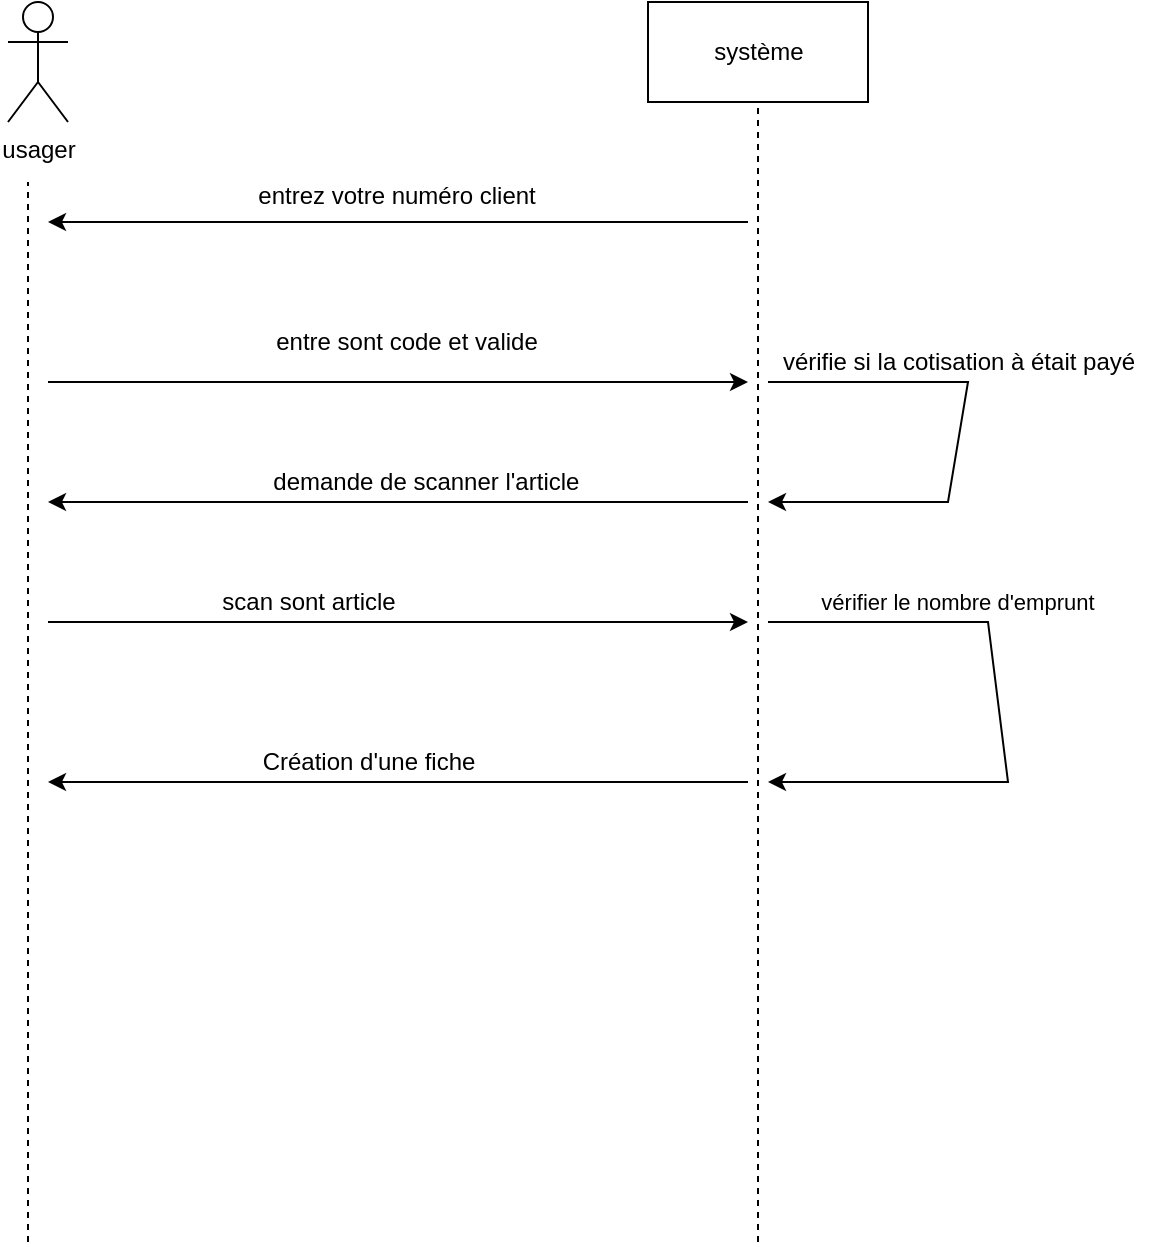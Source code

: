 <mxfile version="16.0.0" type="github">
  <diagram id="kgpKYQtTHZ0yAKxKKP6v" name="Page-1">
    <mxGraphModel dx="1350" dy="773" grid="1" gridSize="10" guides="1" tooltips="1" connect="1" arrows="1" fold="1" page="1" pageScale="1" pageWidth="850" pageHeight="1100" math="0" shadow="0">
      <root>
        <mxCell id="0" />
        <mxCell id="1" parent="0" />
        <mxCell id="Xf4pGCJA_2V8HKtEPTvi-1" value="usager" style="shape=umlActor;verticalLabelPosition=bottom;verticalAlign=top;html=1;outlineConnect=0;" vertex="1" parent="1">
          <mxGeometry x="180" y="50" width="30" height="60" as="geometry" />
        </mxCell>
        <mxCell id="Xf4pGCJA_2V8HKtEPTvi-4" value="système" style="html=1;" vertex="1" parent="1">
          <mxGeometry x="500" y="50" width="110" height="50" as="geometry" />
        </mxCell>
        <mxCell id="Xf4pGCJA_2V8HKtEPTvi-5" value="" style="endArrow=none;dashed=1;html=1;rounded=0;" edge="1" parent="1">
          <mxGeometry width="50" height="50" relative="1" as="geometry">
            <mxPoint x="190" y="670" as="sourcePoint" />
            <mxPoint x="190" y="140" as="targetPoint" />
          </mxGeometry>
        </mxCell>
        <mxCell id="Xf4pGCJA_2V8HKtEPTvi-6" value="" style="endArrow=none;dashed=1;html=1;rounded=0;entryX=0.5;entryY=1;entryDx=0;entryDy=0;" edge="1" parent="1" target="Xf4pGCJA_2V8HKtEPTvi-4">
          <mxGeometry width="50" height="50" relative="1" as="geometry">
            <mxPoint x="555" y="670" as="sourcePoint" />
            <mxPoint x="450" y="350" as="targetPoint" />
          </mxGeometry>
        </mxCell>
        <mxCell id="Xf4pGCJA_2V8HKtEPTvi-7" value="" style="endArrow=classic;html=1;rounded=0;" edge="1" parent="1">
          <mxGeometry width="50" height="50" relative="1" as="geometry">
            <mxPoint x="550" y="160" as="sourcePoint" />
            <mxPoint x="200" y="160" as="targetPoint" />
          </mxGeometry>
        </mxCell>
        <mxCell id="Xf4pGCJA_2V8HKtEPTvi-8" value="entrez votre numéro client" style="text;html=1;align=center;verticalAlign=middle;resizable=0;points=[];autosize=1;strokeColor=none;fillColor=none;" vertex="1" parent="1">
          <mxGeometry x="299" y="137" width="150" height="20" as="geometry" />
        </mxCell>
        <mxCell id="Xf4pGCJA_2V8HKtEPTvi-9" value="" style="endArrow=classic;html=1;rounded=0;" edge="1" parent="1">
          <mxGeometry width="50" height="50" relative="1" as="geometry">
            <mxPoint x="200" y="240" as="sourcePoint" />
            <mxPoint x="550" y="240" as="targetPoint" />
          </mxGeometry>
        </mxCell>
        <mxCell id="Xf4pGCJA_2V8HKtEPTvi-10" value="entre sont code et valide" style="text;html=1;align=center;verticalAlign=middle;resizable=0;points=[];autosize=1;strokeColor=none;fillColor=none;" vertex="1" parent="1">
          <mxGeometry x="304" y="210" width="150" height="20" as="geometry" />
        </mxCell>
        <mxCell id="Xf4pGCJA_2V8HKtEPTvi-11" value="" style="endArrow=classic;html=1;rounded=0;" edge="1" parent="1">
          <mxGeometry width="50" height="50" relative="1" as="geometry">
            <mxPoint x="550" y="300" as="sourcePoint" />
            <mxPoint x="200" y="300" as="targetPoint" />
          </mxGeometry>
        </mxCell>
        <mxCell id="Xf4pGCJA_2V8HKtEPTvi-12" value="&amp;nbsp;demande de scanner l&#39;article" style="text;html=1;align=center;verticalAlign=middle;resizable=0;points=[];autosize=1;strokeColor=none;fillColor=none;" vertex="1" parent="1">
          <mxGeometry x="302" y="280" width="170" height="20" as="geometry" />
        </mxCell>
        <mxCell id="Xf4pGCJA_2V8HKtEPTvi-13" value="" style="endArrow=classic;html=1;rounded=0;" edge="1" parent="1">
          <mxGeometry width="50" height="50" relative="1" as="geometry">
            <mxPoint x="200" y="360" as="sourcePoint" />
            <mxPoint x="550" y="360" as="targetPoint" />
          </mxGeometry>
        </mxCell>
        <mxCell id="Xf4pGCJA_2V8HKtEPTvi-14" value="scan sont article" style="text;html=1;align=center;verticalAlign=middle;resizable=0;points=[];autosize=1;strokeColor=none;fillColor=none;" vertex="1" parent="1">
          <mxGeometry x="280" y="340" width="100" height="20" as="geometry" />
        </mxCell>
        <mxCell id="Xf4pGCJA_2V8HKtEPTvi-15" value="" style="endArrow=classic;html=1;rounded=0;" edge="1" parent="1">
          <mxGeometry width="50" height="50" relative="1" as="geometry">
            <mxPoint x="560" y="360" as="sourcePoint" />
            <mxPoint x="560" y="440" as="targetPoint" />
            <Array as="points">
              <mxPoint x="670" y="360" />
              <mxPoint x="680" y="440" />
            </Array>
          </mxGeometry>
        </mxCell>
        <mxCell id="Xf4pGCJA_2V8HKtEPTvi-16" value="vérifier le nombre d&#39;emprunt&amp;nbsp;" style="edgeLabel;html=1;align=center;verticalAlign=middle;resizable=0;points=[];" vertex="1" connectable="0" parent="Xf4pGCJA_2V8HKtEPTvi-15">
          <mxGeometry x="0.137" y="-4" relative="1" as="geometry">
            <mxPoint x="-19" y="-77" as="offset" />
          </mxGeometry>
        </mxCell>
        <mxCell id="Xf4pGCJA_2V8HKtEPTvi-17" value="" style="endArrow=classic;html=1;rounded=0;" edge="1" parent="1">
          <mxGeometry width="50" height="50" relative="1" as="geometry">
            <mxPoint x="560" y="240" as="sourcePoint" />
            <mxPoint x="560" y="300" as="targetPoint" />
            <Array as="points">
              <mxPoint x="660" y="240" />
              <mxPoint x="650" y="300" />
            </Array>
          </mxGeometry>
        </mxCell>
        <mxCell id="Xf4pGCJA_2V8HKtEPTvi-18" value="vérifie si la cotisation à était payé" style="text;html=1;align=center;verticalAlign=middle;resizable=0;points=[];autosize=1;strokeColor=none;fillColor=none;" vertex="1" parent="1">
          <mxGeometry x="560" y="220" width="190" height="20" as="geometry" />
        </mxCell>
        <mxCell id="Xf4pGCJA_2V8HKtEPTvi-19" value="" style="endArrow=classic;html=1;rounded=0;" edge="1" parent="1">
          <mxGeometry width="50" height="50" relative="1" as="geometry">
            <mxPoint x="550" y="440" as="sourcePoint" />
            <mxPoint x="200" y="440" as="targetPoint" />
          </mxGeometry>
        </mxCell>
        <mxCell id="Xf4pGCJA_2V8HKtEPTvi-20" value="Création d&#39;une fiche" style="text;html=1;align=center;verticalAlign=middle;resizable=0;points=[];autosize=1;strokeColor=none;fillColor=none;" vertex="1" parent="1">
          <mxGeometry x="300" y="420" width="120" height="20" as="geometry" />
        </mxCell>
      </root>
    </mxGraphModel>
  </diagram>
</mxfile>

